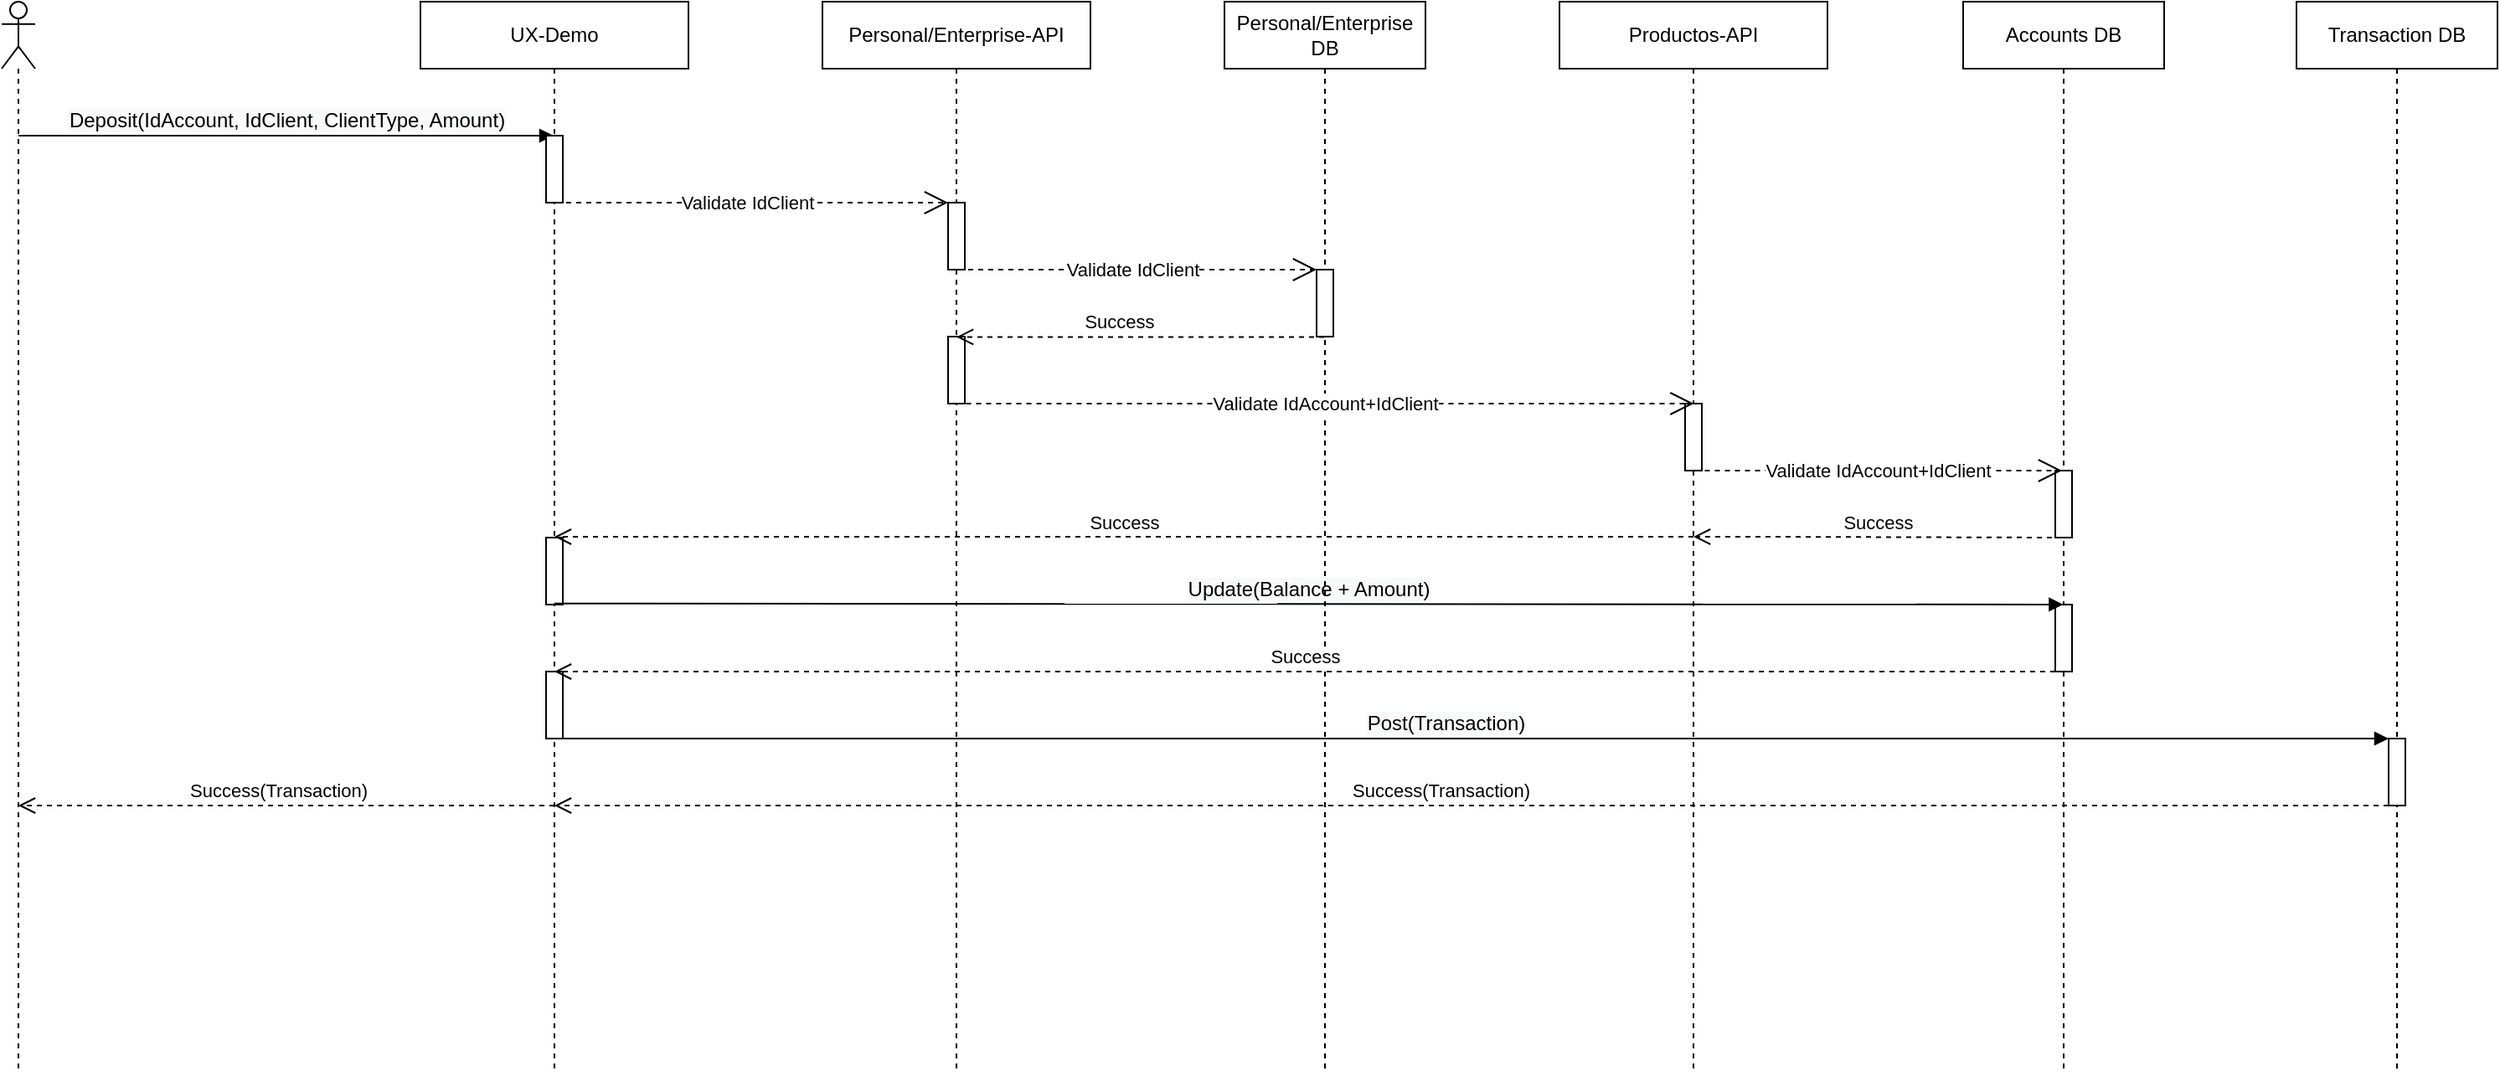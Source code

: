 <mxfile version="17.4.5" type="device" pages="4"><diagram id="jADV48lcS5AtwFZ64Nif" name="Deposit/Withdraw"><mxGraphModel dx="1422" dy="1931" grid="1" gridSize="10" guides="1" tooltips="1" connect="1" arrows="1" fold="1" page="1" pageScale="1" pageWidth="827" pageHeight="1169" math="0" shadow="0"><root><mxCell id="0"/><mxCell id="1" parent="0"/><mxCell id="IIU8_re0UQuKT7ylKAtJ-34" value="" style="shape=umlLifeline;participant=umlActor;perimeter=lifelinePerimeter;whiteSpace=wrap;html=1;container=1;collapsible=0;recursiveResize=0;verticalAlign=top;spacingTop=36;outlineConnect=0;" parent="1" vertex="1"><mxGeometry x="70" y="-160" width="20" height="640" as="geometry"/></mxCell><mxCell id="IIU8_re0UQuKT7ylKAtJ-37" value="&lt;span style=&quot;font-size: 12px ; background-color: rgb(248 , 249 , 250)&quot;&gt;Deposit(IdAccount, IdClient, ClientType, Amount)&lt;/span&gt;" style="html=1;verticalAlign=bottom;endArrow=block;rounded=0;" parent="IIU8_re0UQuKT7ylKAtJ-34" target="9d858yUwLZ-7guDZRQ0E-1" edge="1"><mxGeometry width="80" relative="1" as="geometry"><mxPoint x="10" y="80" as="sourcePoint"/><mxPoint x="90" y="80" as="targetPoint"/></mxGeometry></mxCell><mxCell id="IIU8_re0UQuKT7ylKAtJ-35" value="Productos-API" style="shape=umlLifeline;perimeter=lifelinePerimeter;whiteSpace=wrap;html=1;container=1;collapsible=0;recursiveResize=0;outlineConnect=0;" parent="1" vertex="1"><mxGeometry x="1000" y="-160" width="160" height="640" as="geometry"/></mxCell><mxCell id="IIU8_re0UQuKT7ylKAtJ-53" value="" style="html=1;points=[];perimeter=orthogonalPerimeter;" parent="IIU8_re0UQuKT7ylKAtJ-35" vertex="1"><mxGeometry x="75" y="240" width="10" height="40" as="geometry"/></mxCell><mxCell id="vAZZ85qVVisxQhMQbaT1-16" value="&lt;span style=&quot;font-size: 12px ; background-color: rgb(248 , 249 , 250)&quot;&gt;Post(Transaction)&lt;/span&gt;" style="html=1;verticalAlign=bottom;endArrow=block;rounded=0;" edge="1" parent="IIU8_re0UQuKT7ylKAtJ-35" source="9d858yUwLZ-7guDZRQ0E-1"><mxGeometry x="-0.028" width="80" relative="1" as="geometry"><mxPoint x="-604.833" y="440" as="sourcePoint"/><mxPoint x="495" y="440" as="targetPoint"/><Array as="points"/><mxPoint as="offset"/></mxGeometry></mxCell><mxCell id="IIU8_re0UQuKT7ylKAtJ-39" value="Accounts DB" style="shape=umlLifeline;perimeter=lifelinePerimeter;whiteSpace=wrap;html=1;container=1;collapsible=0;recursiveResize=0;outlineConnect=0;" parent="1" vertex="1"><mxGeometry x="1241" y="-160" width="120" height="640" as="geometry"/></mxCell><mxCell id="IIU8_re0UQuKT7ylKAtJ-51" value="" style="html=1;points=[];perimeter=orthogonalPerimeter;" parent="IIU8_re0UQuKT7ylKAtJ-39" vertex="1"><mxGeometry x="55" y="360" width="10" height="40" as="geometry"/></mxCell><mxCell id="4cg9U6DfEPm4YKUlo4Ku-3" value="" style="html=1;points=[];perimeter=orthogonalPerimeter;" vertex="1" parent="IIU8_re0UQuKT7ylKAtJ-39"><mxGeometry x="55" y="280" width="10" height="40" as="geometry"/></mxCell><mxCell id="9d858yUwLZ-7guDZRQ0E-1" value="UX-Demo" style="shape=umlLifeline;perimeter=lifelinePerimeter;whiteSpace=wrap;html=1;container=1;collapsible=0;recursiveResize=0;outlineConnect=0;" vertex="1" parent="1"><mxGeometry x="320" y="-160" width="160" height="640" as="geometry"/></mxCell><mxCell id="9d858yUwLZ-7guDZRQ0E-2" value="" style="html=1;points=[];perimeter=orthogonalPerimeter;" vertex="1" parent="9d858yUwLZ-7guDZRQ0E-1"><mxGeometry x="75" y="80" width="10" height="40" as="geometry"/></mxCell><mxCell id="9d858yUwLZ-7guDZRQ0E-17" value="" style="html=1;points=[];perimeter=orthogonalPerimeter;" vertex="1" parent="9d858yUwLZ-7guDZRQ0E-1"><mxGeometry x="75" y="320" width="10" height="40" as="geometry"/></mxCell><mxCell id="vAZZ85qVVisxQhMQbaT1-17" value="" style="html=1;points=[];perimeter=orthogonalPerimeter;" vertex="1" parent="9d858yUwLZ-7guDZRQ0E-1"><mxGeometry x="75" y="400" width="10" height="40" as="geometry"/></mxCell><mxCell id="eonPG85xAUm18eVILpPY-1" value="Success(Transaction)" style="html=1;verticalAlign=bottom;endArrow=open;dashed=1;endSize=8;rounded=0;" edge="1" parent="9d858yUwLZ-7guDZRQ0E-1"><mxGeometry x="0.036" relative="1" as="geometry"><mxPoint x="80" y="480" as="sourcePoint"/><mxPoint x="-240" y="480" as="targetPoint"/><Array as="points"><mxPoint x="25.83" y="480"/></Array><mxPoint x="1" as="offset"/></mxGeometry></mxCell><mxCell id="9d858yUwLZ-7guDZRQ0E-6" value="Personal/Enterprise-API" style="shape=umlLifeline;perimeter=lifelinePerimeter;whiteSpace=wrap;html=1;container=1;collapsible=0;recursiveResize=0;outlineConnect=0;" vertex="1" parent="1"><mxGeometry x="560" y="-160" width="160" height="640" as="geometry"/></mxCell><mxCell id="9d858yUwLZ-7guDZRQ0E-7" value="" style="html=1;points=[];perimeter=orthogonalPerimeter;" vertex="1" parent="9d858yUwLZ-7guDZRQ0E-6"><mxGeometry x="75" y="120" width="10" height="40" as="geometry"/></mxCell><mxCell id="vAZZ85qVVisxQhMQbaT1-8" value="Validate IdClient" style="endArrow=open;endSize=12;dashed=1;html=1;rounded=0;" edge="1" parent="9d858yUwLZ-7guDZRQ0E-6"><mxGeometry width="160" relative="1" as="geometry"><mxPoint x="-165" y="120.0" as="sourcePoint"/><mxPoint x="75" y="120.0" as="targetPoint"/><Array as="points"><mxPoint x="15" y="120"/></Array></mxGeometry></mxCell><mxCell id="vAZZ85qVVisxQhMQbaT1-10" value="Validate IdClient" style="endArrow=open;endSize=12;dashed=1;html=1;rounded=0;" edge="1" parent="9d858yUwLZ-7guDZRQ0E-6" target="vAZZ85qVVisxQhMQbaT1-4"><mxGeometry width="160" relative="1" as="geometry"><mxPoint x="75" y="160" as="sourcePoint"/><mxPoint x="315" y="160" as="targetPoint"/><Array as="points"><mxPoint x="255" y="160"/></Array></mxGeometry></mxCell><mxCell id="vAZZ85qVVisxQhMQbaT1-13" value="" style="html=1;points=[];perimeter=orthogonalPerimeter;" vertex="1" parent="9d858yUwLZ-7guDZRQ0E-6"><mxGeometry x="75" y="200" width="10" height="40" as="geometry"/></mxCell><mxCell id="9d858yUwLZ-7guDZRQ0E-20" value="Transaction DB" style="shape=umlLifeline;perimeter=lifelinePerimeter;whiteSpace=wrap;html=1;container=1;collapsible=0;recursiveResize=0;outlineConnect=0;" vertex="1" parent="1"><mxGeometry x="1440" y="-160" width="120" height="640" as="geometry"/></mxCell><mxCell id="9d858yUwLZ-7guDZRQ0E-22" value="" style="html=1;points=[];perimeter=orthogonalPerimeter;" vertex="1" parent="9d858yUwLZ-7guDZRQ0E-20"><mxGeometry x="55" y="440" width="10" height="40" as="geometry"/></mxCell><mxCell id="9d858yUwLZ-7guDZRQ0E-15" value="&lt;span style=&quot;font-size: 12px ; background-color: rgb(248 , 249 , 250)&quot;&gt;Update(Balance + Amount)&lt;/span&gt;" style="html=1;verticalAlign=bottom;endArrow=block;rounded=0;exitX=0.48;exitY=0.985;exitDx=0;exitDy=0;exitPerimeter=0;entryX=0.472;entryY=-0.001;entryDx=0;entryDy=0;entryPerimeter=0;" edge="1" parent="1" source="9d858yUwLZ-7guDZRQ0E-17" target="IIU8_re0UQuKT7ylKAtJ-51"><mxGeometry width="80" relative="1" as="geometry"><mxPoint x="319.667" y="239.58" as="sourcePoint"/><mxPoint x="1329.5" y="239.58" as="targetPoint"/><Array as="points"/></mxGeometry></mxCell><mxCell id="vAZZ85qVVisxQhMQbaT1-3" value="Personal/Enterprise DB" style="shape=umlLifeline;perimeter=lifelinePerimeter;whiteSpace=wrap;html=1;container=1;collapsible=0;recursiveResize=0;outlineConnect=0;" vertex="1" parent="1"><mxGeometry x="800" y="-160" width="120" height="640" as="geometry"/></mxCell><mxCell id="vAZZ85qVVisxQhMQbaT1-4" value="" style="html=1;points=[];perimeter=orthogonalPerimeter;" vertex="1" parent="vAZZ85qVVisxQhMQbaT1-3"><mxGeometry x="55" y="160" width="10" height="40" as="geometry"/></mxCell><mxCell id="vAZZ85qVVisxQhMQbaT1-9" value="Validate IdAccount+IdClient" style="endArrow=open;endSize=12;dashed=1;html=1;rounded=0;exitX=0.4;exitY=1.005;exitDx=0;exitDy=0;exitPerimeter=0;" edge="1" parent="1"><mxGeometry width="160" relative="1" as="geometry"><mxPoint x="639.75" y="80.0" as="sourcePoint"/><mxPoint x="1080.25" y="80.0" as="targetPoint"/></mxGeometry></mxCell><mxCell id="vAZZ85qVVisxQhMQbaT1-12" value="Success" style="html=1;verticalAlign=bottom;endArrow=open;dashed=1;endSize=8;rounded=0;entryX=0.487;entryY=0.006;entryDx=0;entryDy=0;entryPerimeter=0;" edge="1" parent="1" source="vAZZ85qVVisxQhMQbaT1-3"><mxGeometry x="0.116" relative="1" as="geometry"><mxPoint x="990" y="40" as="sourcePoint"/><mxPoint x="640" y="40.24" as="targetPoint"/><Array as="points"/><mxPoint as="offset"/></mxGeometry></mxCell><mxCell id="vAZZ85qVVisxQhMQbaT1-14" value="Success" style="html=1;verticalAlign=bottom;endArrow=open;dashed=1;endSize=8;rounded=0;" edge="1" parent="1"><mxGeometry relative="1" as="geometry"><mxPoint x="1296" y="240" as="sourcePoint"/><mxPoint x="399.997" y="240" as="targetPoint"/><Array as="points"><mxPoint x="440.33" y="240"/></Array></mxGeometry></mxCell><mxCell id="vAZZ85qVVisxQhMQbaT1-15" value="Success" style="html=1;verticalAlign=bottom;endArrow=open;dashed=1;endSize=8;rounded=0;" edge="1" parent="1"><mxGeometry relative="1" as="geometry"><mxPoint x="1080" y="159.5" as="sourcePoint"/><mxPoint x="399.997" y="159.5" as="targetPoint"/><Array as="points"><mxPoint x="440.33" y="159.5"/></Array></mxGeometry></mxCell><mxCell id="vAZZ85qVVisxQhMQbaT1-18" value="Success(Transaction)" style="html=1;verticalAlign=bottom;endArrow=open;dashed=1;endSize=8;rounded=0;" edge="1" parent="1"><mxGeometry x="0.036" relative="1" as="geometry"><mxPoint x="1495" y="320" as="sourcePoint"/><mxPoint x="400" y="320" as="targetPoint"/><Array as="points"><mxPoint x="665.83" y="320"/></Array><mxPoint x="1" as="offset"/></mxGeometry></mxCell><mxCell id="4cg9U6DfEPm4YKUlo4Ku-1" value="Validate IdAccount+IdClient" style="endArrow=open;endSize=12;dashed=1;html=1;rounded=0;exitX=0.4;exitY=1.005;exitDx=0;exitDy=0;exitPerimeter=0;" edge="1" parent="1"><mxGeometry width="160" relative="1" as="geometry"><mxPoint x="1080.75" y="120.0" as="sourcePoint"/><mxPoint x="1300" y="120" as="targetPoint"/></mxGeometry></mxCell><mxCell id="4cg9U6DfEPm4YKUlo4Ku-2" value="Success" style="html=1;verticalAlign=bottom;endArrow=open;dashed=1;endSize=8;rounded=0;" edge="1" parent="1"><mxGeometry relative="1" as="geometry"><mxPoint x="1300" y="160" as="sourcePoint"/><mxPoint x="1079.997" y="159.5" as="targetPoint"/><Array as="points"><mxPoint x="1120.33" y="159.5"/></Array></mxGeometry></mxCell></root></mxGraphModel></diagram><diagram name="GetBalance" id="G6SlGGRS68coG6xgXlMm"><mxGraphModel dx="1673" dy="2065" grid="1" gridSize="10" guides="1" tooltips="1" connect="1" arrows="1" fold="1" page="1" pageScale="1" pageWidth="827" pageHeight="1169" math="0" shadow="0"><root><mxCell id="uaXPh4JChUrp_nSww9j1-0"/><mxCell id="uaXPh4JChUrp_nSww9j1-1" parent="uaXPh4JChUrp_nSww9j1-0"/><mxCell id="uaXPh4JChUrp_nSww9j1-2" value="" style="shape=umlLifeline;participant=umlActor;perimeter=lifelinePerimeter;whiteSpace=wrap;html=1;container=1;collapsible=0;recursiveResize=0;verticalAlign=top;spacingTop=36;outlineConnect=0;" vertex="1" parent="uaXPh4JChUrp_nSww9j1-1"><mxGeometry x="70" y="-160" width="20" height="640" as="geometry"/></mxCell><mxCell id="uaXPh4JChUrp_nSww9j1-3" value="&lt;span style=&quot;font-size: 12px ; background-color: rgb(248 , 249 , 250)&quot;&gt;GetBalance(IdAccount, IdClient, ClientType, Amount)&lt;/span&gt;" style="html=1;verticalAlign=bottom;endArrow=block;rounded=0;" edge="1" parent="uaXPh4JChUrp_nSww9j1-2" target="uaXPh4JChUrp_nSww9j1-10"><mxGeometry width="80" relative="1" as="geometry"><mxPoint x="10" y="80" as="sourcePoint"/><mxPoint x="90" y="80" as="targetPoint"/></mxGeometry></mxCell><mxCell id="uaXPh4JChUrp_nSww9j1-4" value="Productos-API" style="shape=umlLifeline;perimeter=lifelinePerimeter;whiteSpace=wrap;html=1;container=1;collapsible=0;recursiveResize=0;outlineConnect=0;" vertex="1" parent="uaXPh4JChUrp_nSww9j1-1"><mxGeometry x="1000" y="-160" width="160" height="640" as="geometry"/></mxCell><mxCell id="uaXPh4JChUrp_nSww9j1-5" value="" style="html=1;points=[];perimeter=orthogonalPerimeter;" vertex="1" parent="uaXPh4JChUrp_nSww9j1-4"><mxGeometry x="75" y="240" width="10" height="40" as="geometry"/></mxCell><mxCell id="N0pDbTlFcWGFA_5h7gl6-1" value="Succes(Balance, Currency)" style="html=1;verticalAlign=bottom;endArrow=block;rounded=0;" edge="1" parent="uaXPh4JChUrp_nSww9j1-4" target="uaXPh4JChUrp_nSww9j1-10"><mxGeometry x="0.094" width="80" relative="1" as="geometry"><mxPoint x="305.5" y="400" as="sourcePoint"/><mxPoint x="-135" y="400" as="targetPoint"/><mxPoint as="offset"/></mxGeometry></mxCell><mxCell id="uaXPh4JChUrp_nSww9j1-7" value="Accounts DB" style="shape=umlLifeline;perimeter=lifelinePerimeter;whiteSpace=wrap;html=1;container=1;collapsible=0;recursiveResize=0;outlineConnect=0;" vertex="1" parent="uaXPh4JChUrp_nSww9j1-1"><mxGeometry x="1241" y="-160" width="120" height="640" as="geometry"/></mxCell><mxCell id="uaXPh4JChUrp_nSww9j1-8" value="" style="html=1;points=[];perimeter=orthogonalPerimeter;" vertex="1" parent="uaXPh4JChUrp_nSww9j1-7"><mxGeometry x="55" y="360" width="10" height="40" as="geometry"/></mxCell><mxCell id="uaXPh4JChUrp_nSww9j1-9" value="" style="html=1;points=[];perimeter=orthogonalPerimeter;" vertex="1" parent="uaXPh4JChUrp_nSww9j1-7"><mxGeometry x="55" y="280" width="10" height="40" as="geometry"/></mxCell><mxCell id="uaXPh4JChUrp_nSww9j1-10" value="UX-Demo" style="shape=umlLifeline;perimeter=lifelinePerimeter;whiteSpace=wrap;html=1;container=1;collapsible=0;recursiveResize=0;outlineConnect=0;" vertex="1" parent="uaXPh4JChUrp_nSww9j1-1"><mxGeometry x="320" y="-160" width="160" height="640" as="geometry"/></mxCell><mxCell id="uaXPh4JChUrp_nSww9j1-11" value="" style="html=1;points=[];perimeter=orthogonalPerimeter;" vertex="1" parent="uaXPh4JChUrp_nSww9j1-10"><mxGeometry x="75" y="80" width="10" height="40" as="geometry"/></mxCell><mxCell id="uaXPh4JChUrp_nSww9j1-12" value="" style="html=1;points=[];perimeter=orthogonalPerimeter;" vertex="1" parent="uaXPh4JChUrp_nSww9j1-10"><mxGeometry x="75" y="320" width="10" height="40" as="geometry"/></mxCell><mxCell id="uaXPh4JChUrp_nSww9j1-26" value="Succes(Balance, Currency)" style="html=1;verticalAlign=bottom;endArrow=open;dashed=1;endSize=8;rounded=0;" edge="1" parent="uaXPh4JChUrp_nSww9j1-10" source="uaXPh4JChUrp_nSww9j1-10"><mxGeometry relative="1" as="geometry"><mxPoint x="656" y="400" as="sourcePoint"/><mxPoint x="-240.003" y="400" as="targetPoint"/><Array as="points"><mxPoint x="-199.67" y="400"/></Array></mxGeometry></mxCell><mxCell id="uaXPh4JChUrp_nSww9j1-14" value="Personal/Enterprise-API" style="shape=umlLifeline;perimeter=lifelinePerimeter;whiteSpace=wrap;html=1;container=1;collapsible=0;recursiveResize=0;outlineConnect=0;" vertex="1" parent="uaXPh4JChUrp_nSww9j1-1"><mxGeometry x="560" y="-160" width="160" height="640" as="geometry"/></mxCell><mxCell id="uaXPh4JChUrp_nSww9j1-15" value="" style="html=1;points=[];perimeter=orthogonalPerimeter;" vertex="1" parent="uaXPh4JChUrp_nSww9j1-14"><mxGeometry x="75" y="120" width="10" height="40" as="geometry"/></mxCell><mxCell id="uaXPh4JChUrp_nSww9j1-16" value="Validate IdClient" style="endArrow=open;endSize=12;dashed=1;html=1;rounded=0;" edge="1" parent="uaXPh4JChUrp_nSww9j1-14"><mxGeometry width="160" relative="1" as="geometry"><mxPoint x="-165" y="120.0" as="sourcePoint"/><mxPoint x="75" y="120.0" as="targetPoint"/><Array as="points"><mxPoint x="15" y="120"/></Array></mxGeometry></mxCell><mxCell id="uaXPh4JChUrp_nSww9j1-17" value="Validate IdClient" style="endArrow=open;endSize=12;dashed=1;html=1;rounded=0;" edge="1" parent="uaXPh4JChUrp_nSww9j1-14" target="uaXPh4JChUrp_nSww9j1-23"><mxGeometry width="160" relative="1" as="geometry"><mxPoint x="75" y="160" as="sourcePoint"/><mxPoint x="315" y="160" as="targetPoint"/><Array as="points"><mxPoint x="255" y="160"/></Array></mxGeometry></mxCell><mxCell id="uaXPh4JChUrp_nSww9j1-18" value="" style="html=1;points=[];perimeter=orthogonalPerimeter;" vertex="1" parent="uaXPh4JChUrp_nSww9j1-14"><mxGeometry x="75" y="200" width="10" height="40" as="geometry"/></mxCell><mxCell id="uaXPh4JChUrp_nSww9j1-21" value="&lt;span style=&quot;font-size: 12px ; background-color: rgb(248 , 249 , 250)&quot;&gt;Get(Balance, Currency)&lt;/span&gt;" style="html=1;verticalAlign=bottom;endArrow=block;rounded=0;exitX=0.48;exitY=0.985;exitDx=0;exitDy=0;exitPerimeter=0;entryX=0.472;entryY=-0.001;entryDx=0;entryDy=0;entryPerimeter=0;" edge="1" parent="uaXPh4JChUrp_nSww9j1-1" source="uaXPh4JChUrp_nSww9j1-12" target="uaXPh4JChUrp_nSww9j1-8"><mxGeometry width="80" relative="1" as="geometry"><mxPoint x="319.667" y="239.58" as="sourcePoint"/><mxPoint x="1329.5" y="239.58" as="targetPoint"/><Array as="points"/></mxGeometry></mxCell><mxCell id="uaXPh4JChUrp_nSww9j1-22" value="Personal/Enterprise DB" style="shape=umlLifeline;perimeter=lifelinePerimeter;whiteSpace=wrap;html=1;container=1;collapsible=0;recursiveResize=0;outlineConnect=0;" vertex="1" parent="uaXPh4JChUrp_nSww9j1-1"><mxGeometry x="800" y="-160" width="120" height="640" as="geometry"/></mxCell><mxCell id="uaXPh4JChUrp_nSww9j1-23" value="" style="html=1;points=[];perimeter=orthogonalPerimeter;" vertex="1" parent="uaXPh4JChUrp_nSww9j1-22"><mxGeometry x="55" y="160" width="10" height="40" as="geometry"/></mxCell><mxCell id="uaXPh4JChUrp_nSww9j1-24" value="Validate IdAccount+IdClient" style="endArrow=open;endSize=12;dashed=1;html=1;rounded=0;exitX=0.4;exitY=1.005;exitDx=0;exitDy=0;exitPerimeter=0;" edge="1" parent="uaXPh4JChUrp_nSww9j1-1"><mxGeometry width="160" relative="1" as="geometry"><mxPoint x="639.75" y="80.0" as="sourcePoint"/><mxPoint x="1080.25" y="80.0" as="targetPoint"/></mxGeometry></mxCell><mxCell id="uaXPh4JChUrp_nSww9j1-25" value="Success" style="html=1;verticalAlign=bottom;endArrow=open;dashed=1;endSize=8;rounded=0;entryX=0.487;entryY=0.006;entryDx=0;entryDy=0;entryPerimeter=0;" edge="1" parent="uaXPh4JChUrp_nSww9j1-1" source="uaXPh4JChUrp_nSww9j1-22"><mxGeometry x="0.116" relative="1" as="geometry"><mxPoint x="990" y="40" as="sourcePoint"/><mxPoint x="640" y="40.24" as="targetPoint"/><Array as="points"/><mxPoint as="offset"/></mxGeometry></mxCell><mxCell id="uaXPh4JChUrp_nSww9j1-27" value="Success" style="html=1;verticalAlign=bottom;endArrow=open;dashed=1;endSize=8;rounded=0;" edge="1" parent="uaXPh4JChUrp_nSww9j1-1"><mxGeometry relative="1" as="geometry"><mxPoint x="1080" y="159.5" as="sourcePoint"/><mxPoint x="399.997" y="159.5" as="targetPoint"/><Array as="points"><mxPoint x="440.33" y="159.5"/></Array></mxGeometry></mxCell><mxCell id="uaXPh4JChUrp_nSww9j1-29" value="Validate IdAccount+IdClient" style="endArrow=open;endSize=12;dashed=1;html=1;rounded=0;exitX=0.4;exitY=1.005;exitDx=0;exitDy=0;exitPerimeter=0;" edge="1" parent="uaXPh4JChUrp_nSww9j1-1"><mxGeometry width="160" relative="1" as="geometry"><mxPoint x="1080.75" y="120.0" as="sourcePoint"/><mxPoint x="1300" y="120" as="targetPoint"/></mxGeometry></mxCell><mxCell id="uaXPh4JChUrp_nSww9j1-30" value="Success" style="html=1;verticalAlign=bottom;endArrow=open;dashed=1;endSize=8;rounded=0;" edge="1" parent="uaXPh4JChUrp_nSww9j1-1"><mxGeometry relative="1" as="geometry"><mxPoint x="1300" y="160" as="sourcePoint"/><mxPoint x="1079.997" y="159.5" as="targetPoint"/><Array as="points"><mxPoint x="1120.33" y="159.5"/></Array></mxGeometry></mxCell></root></mxGraphModel></diagram><diagram name="GetTransactions" id="d_-S3kRvd851tcXhIfFn"><mxGraphModel dx="1673" dy="2065" grid="1" gridSize="10" guides="1" tooltips="1" connect="1" arrows="1" fold="1" page="1" pageScale="1" pageWidth="827" pageHeight="1169" math="0" shadow="0"><root><mxCell id="nJMlK9vn6WQ-fzw8kY38-0"/><mxCell id="nJMlK9vn6WQ-fzw8kY38-1" parent="nJMlK9vn6WQ-fzw8kY38-0"/><mxCell id="nJMlK9vn6WQ-fzw8kY38-2" value="" style="shape=umlLifeline;participant=umlActor;perimeter=lifelinePerimeter;whiteSpace=wrap;html=1;container=1;collapsible=0;recursiveResize=0;verticalAlign=top;spacingTop=36;outlineConnect=0;" vertex="1" parent="nJMlK9vn6WQ-fzw8kY38-1"><mxGeometry x="70" y="-160" width="20" height="640" as="geometry"/></mxCell><mxCell id="nJMlK9vn6WQ-fzw8kY38-3" value="&lt;span style=&quot;font-size: 12px ; background-color: rgb(248 , 249 , 250)&quot;&gt;GetTransactions(IdAccount, IdClient, ClientType, Amount)&lt;/span&gt;" style="html=1;verticalAlign=bottom;endArrow=block;rounded=0;" edge="1" parent="nJMlK9vn6WQ-fzw8kY38-2" target="nJMlK9vn6WQ-fzw8kY38-10"><mxGeometry width="80" relative="1" as="geometry"><mxPoint x="10" y="80" as="sourcePoint"/><mxPoint x="90" y="80" as="targetPoint"/></mxGeometry></mxCell><mxCell id="nJMlK9vn6WQ-fzw8kY38-4" value="Productos-API" style="shape=umlLifeline;perimeter=lifelinePerimeter;whiteSpace=wrap;html=1;container=1;collapsible=0;recursiveResize=0;outlineConnect=0;" vertex="1" parent="nJMlK9vn6WQ-fzw8kY38-1"><mxGeometry x="1000" y="-160" width="160" height="640" as="geometry"/></mxCell><mxCell id="nJMlK9vn6WQ-fzw8kY38-5" value="" style="html=1;points=[];perimeter=orthogonalPerimeter;" vertex="1" parent="nJMlK9vn6WQ-fzw8kY38-4"><mxGeometry x="75" y="240" width="10" height="40" as="geometry"/></mxCell><mxCell id="nJMlK9vn6WQ-fzw8kY38-7" value="Transactions DB" style="shape=umlLifeline;perimeter=lifelinePerimeter;whiteSpace=wrap;html=1;container=1;collapsible=0;recursiveResize=0;outlineConnect=0;" vertex="1" parent="nJMlK9vn6WQ-fzw8kY38-1"><mxGeometry x="1241" y="-160" width="120" height="640" as="geometry"/></mxCell><mxCell id="nJMlK9vn6WQ-fzw8kY38-8" value="" style="html=1;points=[];perimeter=orthogonalPerimeter;" vertex="1" parent="nJMlK9vn6WQ-fzw8kY38-7"><mxGeometry x="55" y="320" width="10" height="40" as="geometry"/></mxCell><mxCell id="nJMlK9vn6WQ-fzw8kY38-10" value="UX-Demo" style="shape=umlLifeline;perimeter=lifelinePerimeter;whiteSpace=wrap;html=1;container=1;collapsible=0;recursiveResize=0;outlineConnect=0;" vertex="1" parent="nJMlK9vn6WQ-fzw8kY38-1"><mxGeometry x="320" y="-160" width="160" height="640" as="geometry"/></mxCell><mxCell id="nJMlK9vn6WQ-fzw8kY38-11" value="" style="html=1;points=[];perimeter=orthogonalPerimeter;" vertex="1" parent="nJMlK9vn6WQ-fzw8kY38-10"><mxGeometry x="75" y="80" width="10" height="40" as="geometry"/></mxCell><mxCell id="nJMlK9vn6WQ-fzw8kY38-12" value="" style="html=1;points=[];perimeter=orthogonalPerimeter;" vertex="1" parent="nJMlK9vn6WQ-fzw8kY38-10"><mxGeometry x="75" y="280" width="10" height="40" as="geometry"/></mxCell><mxCell id="nJMlK9vn6WQ-fzw8kY38-14" value="Personal/Enterprise-API" style="shape=umlLifeline;perimeter=lifelinePerimeter;whiteSpace=wrap;html=1;container=1;collapsible=0;recursiveResize=0;outlineConnect=0;" vertex="1" parent="nJMlK9vn6WQ-fzw8kY38-1"><mxGeometry x="560" y="-160" width="160" height="640" as="geometry"/></mxCell><mxCell id="nJMlK9vn6WQ-fzw8kY38-15" value="" style="html=1;points=[];perimeter=orthogonalPerimeter;" vertex="1" parent="nJMlK9vn6WQ-fzw8kY38-14"><mxGeometry x="75" y="120" width="10" height="40" as="geometry"/></mxCell><mxCell id="nJMlK9vn6WQ-fzw8kY38-16" value="Validate IdClient" style="endArrow=open;endSize=12;dashed=1;html=1;rounded=0;" edge="1" parent="nJMlK9vn6WQ-fzw8kY38-14"><mxGeometry width="160" relative="1" as="geometry"><mxPoint x="-165" y="120.0" as="sourcePoint"/><mxPoint x="75" y="120.0" as="targetPoint"/><Array as="points"><mxPoint x="15" y="120"/></Array></mxGeometry></mxCell><mxCell id="nJMlK9vn6WQ-fzw8kY38-17" value="Validate IdClient" style="endArrow=open;endSize=12;dashed=1;html=1;rounded=0;" edge="1" parent="nJMlK9vn6WQ-fzw8kY38-14" target="nJMlK9vn6WQ-fzw8kY38-21"><mxGeometry width="160" relative="1" as="geometry"><mxPoint x="75" y="160" as="sourcePoint"/><mxPoint x="315" y="160" as="targetPoint"/><Array as="points"><mxPoint x="255" y="160"/></Array></mxGeometry></mxCell><mxCell id="nJMlK9vn6WQ-fzw8kY38-18" value="" style="html=1;points=[];perimeter=orthogonalPerimeter;" vertex="1" parent="nJMlK9vn6WQ-fzw8kY38-14"><mxGeometry x="75" y="200" width="10" height="40" as="geometry"/></mxCell><mxCell id="nJMlK9vn6WQ-fzw8kY38-19" value="&lt;span style=&quot;font-size: 12px ; background-color: rgb(248 , 249 , 250)&quot;&gt;Get(Transactions)&lt;/span&gt;" style="html=1;verticalAlign=bottom;endArrow=block;rounded=0;exitX=0.48;exitY=0.985;exitDx=0;exitDy=0;exitPerimeter=0;entryX=0.472;entryY=-0.001;entryDx=0;entryDy=0;entryPerimeter=0;" edge="1" parent="nJMlK9vn6WQ-fzw8kY38-1" source="nJMlK9vn6WQ-fzw8kY38-12" target="nJMlK9vn6WQ-fzw8kY38-8"><mxGeometry x="-0.089" width="80" relative="1" as="geometry"><mxPoint x="319.667" y="239.58" as="sourcePoint"/><mxPoint x="1329.5" y="239.58" as="targetPoint"/><Array as="points"/><mxPoint as="offset"/></mxGeometry></mxCell><mxCell id="nJMlK9vn6WQ-fzw8kY38-20" value="Personal/Enterprise DB" style="shape=umlLifeline;perimeter=lifelinePerimeter;whiteSpace=wrap;html=1;container=1;collapsible=0;recursiveResize=0;outlineConnect=0;" vertex="1" parent="nJMlK9vn6WQ-fzw8kY38-1"><mxGeometry x="800" y="-160" width="120" height="640" as="geometry"/></mxCell><mxCell id="nJMlK9vn6WQ-fzw8kY38-21" value="" style="html=1;points=[];perimeter=orthogonalPerimeter;" vertex="1" parent="nJMlK9vn6WQ-fzw8kY38-20"><mxGeometry x="55" y="160" width="10" height="40" as="geometry"/></mxCell><mxCell id="nJMlK9vn6WQ-fzw8kY38-22" value="Validate IdAccount+IdClient" style="endArrow=open;endSize=12;dashed=1;html=1;rounded=0;exitX=0.4;exitY=1.005;exitDx=0;exitDy=0;exitPerimeter=0;" edge="1" parent="nJMlK9vn6WQ-fzw8kY38-1"><mxGeometry width="160" relative="1" as="geometry"><mxPoint x="639.75" y="80.0" as="sourcePoint"/><mxPoint x="1080.25" y="80.0" as="targetPoint"/></mxGeometry></mxCell><mxCell id="nJMlK9vn6WQ-fzw8kY38-23" value="Success" style="html=1;verticalAlign=bottom;endArrow=open;dashed=1;endSize=8;rounded=0;entryX=0.487;entryY=0.006;entryDx=0;entryDy=0;entryPerimeter=0;" edge="1" parent="nJMlK9vn6WQ-fzw8kY38-1" source="nJMlK9vn6WQ-fzw8kY38-20"><mxGeometry x="0.116" relative="1" as="geometry"><mxPoint x="990" y="40" as="sourcePoint"/><mxPoint x="640" y="40.24" as="targetPoint"/><Array as="points"/><mxPoint as="offset"/></mxGeometry></mxCell><mxCell id="nJMlK9vn6WQ-fzw8kY38-24" value="Success" style="html=1;verticalAlign=bottom;endArrow=open;dashed=1;endSize=8;rounded=0;" edge="1" parent="nJMlK9vn6WQ-fzw8kY38-1"><mxGeometry relative="1" as="geometry"><mxPoint x="1080" y="120" as="sourcePoint"/><mxPoint x="399.997" y="120" as="targetPoint"/><Array as="points"><mxPoint x="440.33" y="120"/></Array></mxGeometry></mxCell><mxCell id="3GfgClLZC4NlvylhP19O-0" value="Succes(Transactions)" style="html=1;verticalAlign=bottom;endArrow=block;rounded=0;" edge="1" parent="nJMlK9vn6WQ-fzw8kY38-1"><mxGeometry x="0.094" width="80" relative="1" as="geometry"><mxPoint x="1305.5" y="200" as="sourcePoint"/><mxPoint x="399.324" y="200" as="targetPoint"/><mxPoint as="offset"/></mxGeometry></mxCell><mxCell id="3GfgClLZC4NlvylhP19O-2" value="Succes(Transactions)" style="html=1;verticalAlign=bottom;endArrow=open;dashed=1;endSize=8;rounded=0;" edge="1" parent="nJMlK9vn6WQ-fzw8kY38-1"><mxGeometry relative="1" as="geometry"><mxPoint x="399.5" y="200" as="sourcePoint"/><mxPoint x="79.997" y="200" as="targetPoint"/><Array as="points"><mxPoint x="120.33" y="200"/></Array></mxGeometry></mxCell></root></mxGraphModel></diagram><diagram name="Transfers" id="SGG-3cuowpS7mymT05Ls"><mxGraphModel dx="1422" dy="1931" grid="1" gridSize="10" guides="1" tooltips="1" connect="1" arrows="1" fold="1" page="1" pageScale="1" pageWidth="827" pageHeight="1169" math="0" shadow="0"><root><mxCell id="mm_MfjHa9s7xKlmU2HGX-0"/><mxCell id="mm_MfjHa9s7xKlmU2HGX-1" parent="mm_MfjHa9s7xKlmU2HGX-0"/><mxCell id="mm_MfjHa9s7xKlmU2HGX-2" value="" style="shape=umlLifeline;participant=umlActor;perimeter=lifelinePerimeter;whiteSpace=wrap;html=1;container=1;collapsible=0;recursiveResize=0;verticalAlign=top;spacingTop=36;outlineConnect=0;" vertex="1" parent="mm_MfjHa9s7xKlmU2HGX-1"><mxGeometry x="30" y="-160" width="20" height="640" as="geometry"/></mxCell><mxCell id="mm_MfjHa9s7xKlmU2HGX-3" value="&lt;span style=&quot;font-size: 12px ; background-color: rgb(248 , 249 , 250)&quot;&gt;Deposit(IdAccount, IdClient, ClientType, Amount, TransferAccount)&lt;/span&gt;" style="html=1;verticalAlign=bottom;endArrow=block;rounded=0;" edge="1" parent="mm_MfjHa9s7xKlmU2HGX-2" target="mm_MfjHa9s7xKlmU2HGX-10"><mxGeometry width="80" relative="1" as="geometry"><mxPoint x="10" y="80" as="sourcePoint"/><mxPoint x="90" y="80" as="targetPoint"/></mxGeometry></mxCell><mxCell id="mm_MfjHa9s7xKlmU2HGX-4" value="Productos-API" style="shape=umlLifeline;perimeter=lifelinePerimeter;whiteSpace=wrap;html=1;container=1;collapsible=0;recursiveResize=0;outlineConnect=0;" vertex="1" parent="mm_MfjHa9s7xKlmU2HGX-1"><mxGeometry x="1000" y="-160" width="160" height="640" as="geometry"/></mxCell><mxCell id="mm_MfjHa9s7xKlmU2HGX-5" value="" style="html=1;points=[];perimeter=orthogonalPerimeter;" vertex="1" parent="mm_MfjHa9s7xKlmU2HGX-4"><mxGeometry x="75" y="240" width="10" height="40" as="geometry"/></mxCell><mxCell id="mm_MfjHa9s7xKlmU2HGX-29" value="Success(Transaction)" style="html=1;verticalAlign=bottom;endArrow=open;dashed=1;endSize=8;rounded=0;" edge="1" parent="mm_MfjHa9s7xKlmU2HGX-4"><mxGeometry x="0.036" relative="1" as="geometry"><mxPoint x="495" y="600" as="sourcePoint"/><mxPoint x="-600" y="600" as="targetPoint"/><Array as="points"><mxPoint x="-334.17" y="600"/></Array><mxPoint x="1" as="offset"/></mxGeometry></mxCell><mxCell id="mm_MfjHa9s7xKlmU2HGX-7" value="Accounts DB" style="shape=umlLifeline;perimeter=lifelinePerimeter;whiteSpace=wrap;html=1;container=1;collapsible=0;recursiveResize=0;outlineConnect=0;" vertex="1" parent="mm_MfjHa9s7xKlmU2HGX-1"><mxGeometry x="1241" y="-160" width="120" height="640" as="geometry"/></mxCell><mxCell id="mm_MfjHa9s7xKlmU2HGX-8" value="" style="html=1;points=[];perimeter=orthogonalPerimeter;" vertex="1" parent="mm_MfjHa9s7xKlmU2HGX-7"><mxGeometry x="55" y="360" width="10" height="40" as="geometry"/></mxCell><mxCell id="mm_MfjHa9s7xKlmU2HGX-9" value="" style="html=1;points=[];perimeter=orthogonalPerimeter;" vertex="1" parent="mm_MfjHa9s7xKlmU2HGX-7"><mxGeometry x="55" y="280" width="10" height="40" as="geometry"/></mxCell><mxCell id="iN3gGkOac6HWaegauwht-4" value="" style="html=1;points=[];perimeter=orthogonalPerimeter;" vertex="1" parent="mm_MfjHa9s7xKlmU2HGX-7"><mxGeometry x="55" y="440" width="10" height="40" as="geometry"/></mxCell><mxCell id="iN3gGkOac6HWaegauwht-5" value="Success" style="html=1;verticalAlign=bottom;endArrow=open;dashed=1;endSize=8;rounded=0;" edge="1" parent="mm_MfjHa9s7xKlmU2HGX-7"><mxGeometry relative="1" as="geometry"><mxPoint x="55" y="480" as="sourcePoint"/><mxPoint x="-841.003" y="480" as="targetPoint"/><Array as="points"><mxPoint x="-800.67" y="480"/></Array></mxGeometry></mxCell><mxCell id="mm_MfjHa9s7xKlmU2HGX-10" value="UX-Demo" style="shape=umlLifeline;perimeter=lifelinePerimeter;whiteSpace=wrap;html=1;container=1;collapsible=0;recursiveResize=0;outlineConnect=0;" vertex="1" parent="mm_MfjHa9s7xKlmU2HGX-1"><mxGeometry x="320" y="-160" width="160" height="640" as="geometry"/></mxCell><mxCell id="mm_MfjHa9s7xKlmU2HGX-11" value="" style="html=1;points=[];perimeter=orthogonalPerimeter;" vertex="1" parent="mm_MfjHa9s7xKlmU2HGX-10"><mxGeometry x="75" y="80" width="10" height="40" as="geometry"/></mxCell><mxCell id="mm_MfjHa9s7xKlmU2HGX-12" value="" style="html=1;points=[];perimeter=orthogonalPerimeter;" vertex="1" parent="mm_MfjHa9s7xKlmU2HGX-10"><mxGeometry x="75" y="320" width="10" height="40" as="geometry"/></mxCell><mxCell id="mm_MfjHa9s7xKlmU2HGX-13" value="" style="html=1;points=[];perimeter=orthogonalPerimeter;" vertex="1" parent="mm_MfjHa9s7xKlmU2HGX-10"><mxGeometry x="75" y="400" width="10" height="40" as="geometry"/></mxCell><mxCell id="iN3gGkOac6HWaegauwht-6" value="" style="html=1;points=[];perimeter=orthogonalPerimeter;" vertex="1" parent="mm_MfjHa9s7xKlmU2HGX-10"><mxGeometry x="75" y="480" width="10" height="40" as="geometry"/></mxCell><mxCell id="mm_MfjHa9s7xKlmU2HGX-15" value="Personal/Enterprise-API" style="shape=umlLifeline;perimeter=lifelinePerimeter;whiteSpace=wrap;html=1;container=1;collapsible=0;recursiveResize=0;outlineConnect=0;" vertex="1" parent="mm_MfjHa9s7xKlmU2HGX-1"><mxGeometry x="560" y="-160" width="160" height="640" as="geometry"/></mxCell><mxCell id="mm_MfjHa9s7xKlmU2HGX-16" value="" style="html=1;points=[];perimeter=orthogonalPerimeter;" vertex="1" parent="mm_MfjHa9s7xKlmU2HGX-15"><mxGeometry x="75" y="120" width="10" height="40" as="geometry"/></mxCell><mxCell id="mm_MfjHa9s7xKlmU2HGX-17" value="Validate IdClient" style="endArrow=open;endSize=12;dashed=1;html=1;rounded=0;" edge="1" parent="mm_MfjHa9s7xKlmU2HGX-15"><mxGeometry width="160" relative="1" as="geometry"><mxPoint x="-165" y="120.0" as="sourcePoint"/><mxPoint x="75" y="120.0" as="targetPoint"/><Array as="points"><mxPoint x="15" y="120"/></Array></mxGeometry></mxCell><mxCell id="mm_MfjHa9s7xKlmU2HGX-18" value="Validate IdClient" style="endArrow=open;endSize=12;dashed=1;html=1;rounded=0;" edge="1" parent="mm_MfjHa9s7xKlmU2HGX-15" target="mm_MfjHa9s7xKlmU2HGX-24"><mxGeometry width="160" relative="1" as="geometry"><mxPoint x="75" y="160" as="sourcePoint"/><mxPoint x="315" y="160" as="targetPoint"/><Array as="points"><mxPoint x="255" y="160"/></Array></mxGeometry></mxCell><mxCell id="mm_MfjHa9s7xKlmU2HGX-19" value="" style="html=1;points=[];perimeter=orthogonalPerimeter;" vertex="1" parent="mm_MfjHa9s7xKlmU2HGX-15"><mxGeometry x="75" y="200" width="10" height="40" as="geometry"/></mxCell><mxCell id="iN3gGkOac6HWaegauwht-3" value="&lt;span style=&quot;font-size: 12px ; background-color: rgb(248 , 249 , 250)&quot;&gt;Post(Transaction)&lt;/span&gt;" style="html=1;verticalAlign=bottom;endArrow=block;rounded=0;" edge="1" parent="mm_MfjHa9s7xKlmU2HGX-15"><mxGeometry x="-0.028" width="80" relative="1" as="geometry"><mxPoint x="-160" y="560" as="sourcePoint"/><mxPoint x="941" y="560" as="targetPoint"/><Array as="points"/><mxPoint as="offset"/></mxGeometry></mxCell><mxCell id="mm_MfjHa9s7xKlmU2HGX-20" value="Transaction DB" style="shape=umlLifeline;perimeter=lifelinePerimeter;whiteSpace=wrap;html=1;container=1;collapsible=0;recursiveResize=0;outlineConnect=0;" vertex="1" parent="mm_MfjHa9s7xKlmU2HGX-1"><mxGeometry x="1440" y="-160" width="120" height="640" as="geometry"/></mxCell><mxCell id="mm_MfjHa9s7xKlmU2HGX-21" value="" style="html=1;points=[];perimeter=orthogonalPerimeter;" vertex="1" parent="mm_MfjHa9s7xKlmU2HGX-20"><mxGeometry x="55" y="560" width="10" height="40" as="geometry"/></mxCell><mxCell id="mm_MfjHa9s7xKlmU2HGX-22" value="&lt;span style=&quot;font-size: 12px ; background-color: rgb(248 , 249 , 250)&quot;&gt;Validate Update(IdAccount,(Balance - Amount))&lt;/span&gt;" style="html=1;verticalAlign=bottom;endArrow=block;rounded=0;exitX=0.48;exitY=0.985;exitDx=0;exitDy=0;exitPerimeter=0;entryX=0.472;entryY=-0.001;entryDx=0;entryDy=0;entryPerimeter=0;" edge="1" parent="mm_MfjHa9s7xKlmU2HGX-1" source="mm_MfjHa9s7xKlmU2HGX-12" target="mm_MfjHa9s7xKlmU2HGX-8"><mxGeometry x="0.266" width="80" relative="1" as="geometry"><mxPoint x="319.667" y="239.58" as="sourcePoint"/><mxPoint x="1329.5" y="239.58" as="targetPoint"/><Array as="points"/><mxPoint as="offset"/></mxGeometry></mxCell><mxCell id="mm_MfjHa9s7xKlmU2HGX-23" value="Personal/Enterprise DB" style="shape=umlLifeline;perimeter=lifelinePerimeter;whiteSpace=wrap;html=1;container=1;collapsible=0;recursiveResize=0;outlineConnect=0;" vertex="1" parent="mm_MfjHa9s7xKlmU2HGX-1"><mxGeometry x="800" y="-160" width="120" height="640" as="geometry"/></mxCell><mxCell id="mm_MfjHa9s7xKlmU2HGX-24" value="" style="html=1;points=[];perimeter=orthogonalPerimeter;" vertex="1" parent="mm_MfjHa9s7xKlmU2HGX-23"><mxGeometry x="55" y="160" width="10" height="40" as="geometry"/></mxCell><mxCell id="iN3gGkOac6HWaegauwht-7" value="&lt;span style=&quot;font-size: 12px ; background-color: rgb(248 , 249 , 250)&quot;&gt;Update(IdAccount,(Balance - Amount))&lt;/span&gt;" style="html=1;verticalAlign=bottom;endArrow=block;rounded=0;exitX=0.48;exitY=0.985;exitDx=0;exitDy=0;exitPerimeter=0;entryX=0.472;entryY=-0.001;entryDx=0;entryDy=0;entryPerimeter=0;" edge="1" parent="mm_MfjHa9s7xKlmU2HGX-23"><mxGeometry x="0.266" width="80" relative="1" as="geometry"><mxPoint x="-400.0" y="520.0" as="sourcePoint"/><mxPoint x="500.92" y="520.56" as="targetPoint"/><Array as="points"/><mxPoint as="offset"/></mxGeometry></mxCell><mxCell id="mm_MfjHa9s7xKlmU2HGX-25" value="Validate IdAccount+IdClient" style="endArrow=open;endSize=12;dashed=1;html=1;rounded=0;exitX=0.4;exitY=1.005;exitDx=0;exitDy=0;exitPerimeter=0;" edge="1" parent="mm_MfjHa9s7xKlmU2HGX-1"><mxGeometry width="160" relative="1" as="geometry"><mxPoint x="639.75" y="80.0" as="sourcePoint"/><mxPoint x="1080.25" y="80.0" as="targetPoint"/></mxGeometry></mxCell><mxCell id="mm_MfjHa9s7xKlmU2HGX-26" value="Success" style="html=1;verticalAlign=bottom;endArrow=open;dashed=1;endSize=8;rounded=0;entryX=0.487;entryY=0.006;entryDx=0;entryDy=0;entryPerimeter=0;" edge="1" parent="mm_MfjHa9s7xKlmU2HGX-1" source="mm_MfjHa9s7xKlmU2HGX-23"><mxGeometry x="0.116" relative="1" as="geometry"><mxPoint x="990" y="40" as="sourcePoint"/><mxPoint x="640" y="40.24" as="targetPoint"/><Array as="points"/><mxPoint as="offset"/></mxGeometry></mxCell><mxCell id="mm_MfjHa9s7xKlmU2HGX-27" value="Success" style="html=1;verticalAlign=bottom;endArrow=open;dashed=1;endSize=8;rounded=0;" edge="1" parent="mm_MfjHa9s7xKlmU2HGX-1"><mxGeometry relative="1" as="geometry"><mxPoint x="1296" y="240" as="sourcePoint"/><mxPoint x="399.997" y="240" as="targetPoint"/><Array as="points"><mxPoint x="440.33" y="240"/></Array></mxGeometry></mxCell><mxCell id="mm_MfjHa9s7xKlmU2HGX-28" value="Success" style="html=1;verticalAlign=bottom;endArrow=open;dashed=1;endSize=8;rounded=0;" edge="1" parent="mm_MfjHa9s7xKlmU2HGX-1"><mxGeometry relative="1" as="geometry"><mxPoint x="1080" y="159.5" as="sourcePoint"/><mxPoint x="399.997" y="159.5" as="targetPoint"/><Array as="points"><mxPoint x="440.33" y="159.5"/></Array></mxGeometry></mxCell><mxCell id="mm_MfjHa9s7xKlmU2HGX-30" value="Validate IdAccount+IdClient" style="endArrow=open;endSize=12;dashed=1;html=1;rounded=0;exitX=0.4;exitY=1.005;exitDx=0;exitDy=0;exitPerimeter=0;" edge="1" parent="mm_MfjHa9s7xKlmU2HGX-1"><mxGeometry width="160" relative="1" as="geometry"><mxPoint x="1080.75" y="120.0" as="sourcePoint"/><mxPoint x="1300" y="120" as="targetPoint"/></mxGeometry></mxCell><mxCell id="mm_MfjHa9s7xKlmU2HGX-31" value="Success" style="html=1;verticalAlign=bottom;endArrow=open;dashed=1;endSize=8;rounded=0;" edge="1" parent="mm_MfjHa9s7xKlmU2HGX-1"><mxGeometry relative="1" as="geometry"><mxPoint x="1300" y="160" as="sourcePoint"/><mxPoint x="1079.997" y="159.5" as="targetPoint"/><Array as="points"><mxPoint x="1120.33" y="159.5"/></Array></mxGeometry></mxCell><mxCell id="iN3gGkOac6HWaegauwht-0" value="Success(Transaction)" style="html=1;verticalAlign=bottom;endArrow=open;dashed=1;endSize=8;rounded=0;" edge="1" parent="mm_MfjHa9s7xKlmU2HGX-1"><mxGeometry x="0.036" relative="1" as="geometry"><mxPoint x="400" y="440" as="sourcePoint"/><mxPoint x="39.5" y="440" as="targetPoint"/><Array as="points"><mxPoint x="345.83" y="440"/></Array><mxPoint x="1" as="offset"/></mxGeometry></mxCell><mxCell id="iN3gGkOac6HWaegauwht-2" value="&lt;span style=&quot;font-size: 12px ; background-color: rgb(248 , 249 , 250)&quot;&gt;Update(AccountTransfer,(Balance + Amount))&lt;/span&gt;" style="html=1;verticalAlign=bottom;endArrow=block;rounded=0;exitX=0.48;exitY=0.985;exitDx=0;exitDy=0;exitPerimeter=0;" edge="1" parent="mm_MfjHa9s7xKlmU2HGX-1"><mxGeometry x="0.266" width="80" relative="1" as="geometry"><mxPoint x="400.0" y="280.0" as="sourcePoint"/><mxPoint x="1301" y="280" as="targetPoint"/><Array as="points"/><mxPoint as="offset"/></mxGeometry></mxCell></root></mxGraphModel></diagram></mxfile>